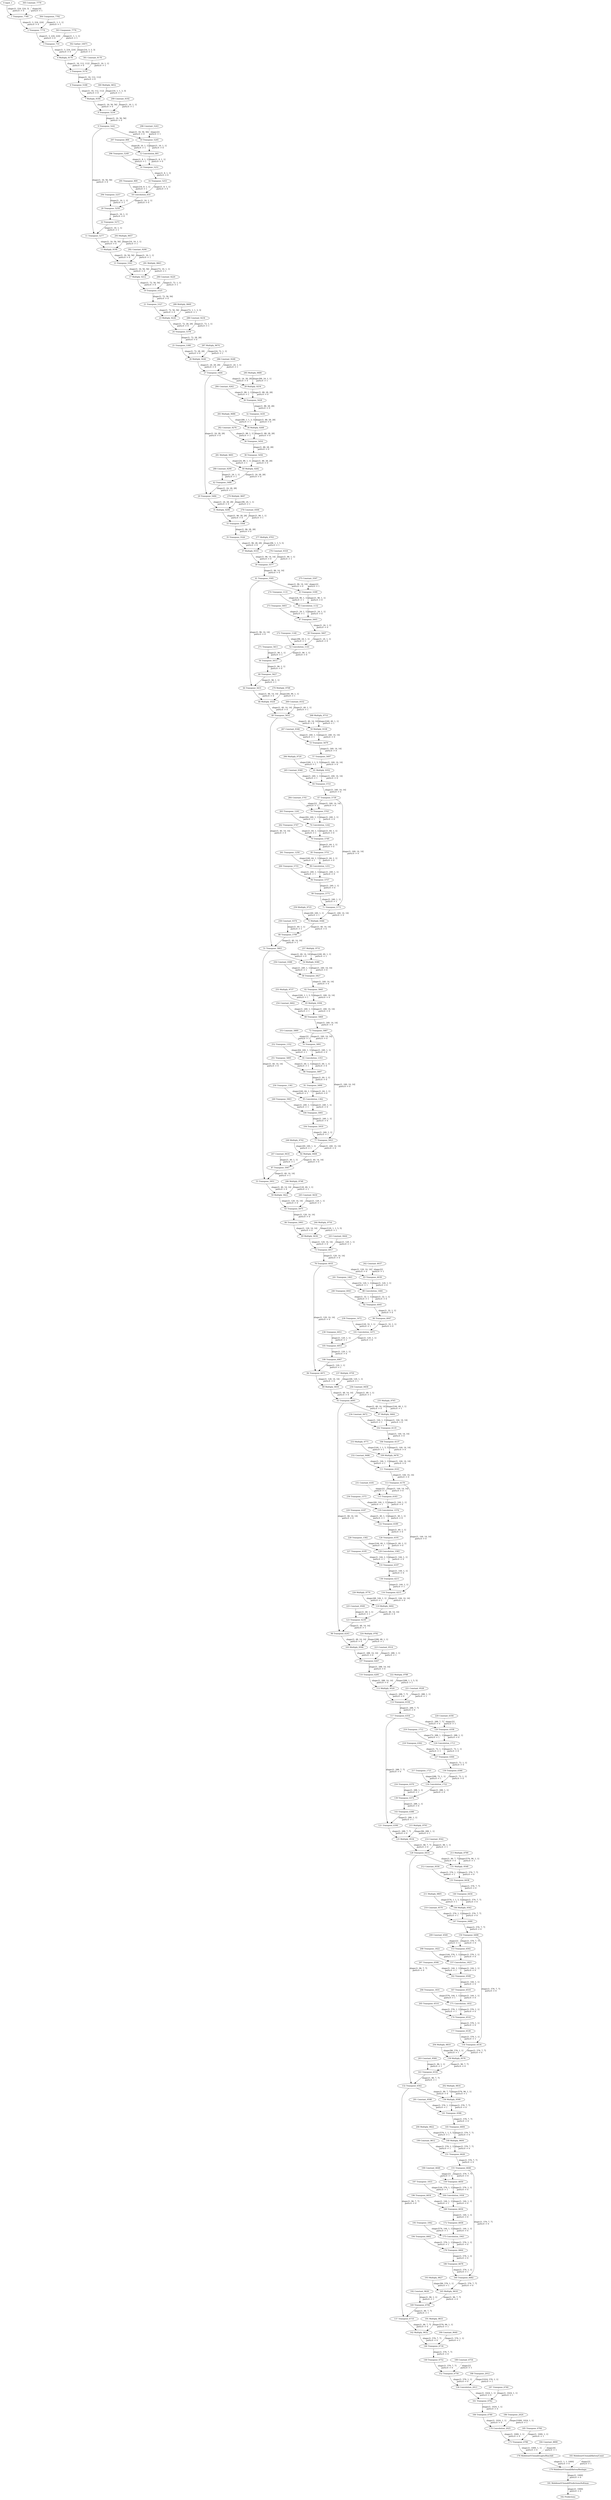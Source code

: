 strict digraph  {
"0 input_1" [id=0, type=Parameter];
"1 Transpose_7780" [id=1, type=Transpose];
"2 Transpose_7774" [id=2, type=Multiply];
"3 Transpose_710" [id=3, type=Add];
"4 Multiply_9170" [id=4, type=Convolution];
"5 Transpose_5170" [id=5, type=Add];
"6 Transpose_5188" [id=6, type=HSwish];
"7 Multiply_9184" [id=7, type=GroupConvolution];
"8 Transpose_5239" [id=8, type=Add];
"9 Transpose_5241" [id=9, type=Relu];
"10 Transpose_5245" [id=10, type=ReduceMean];
"11 Transpose_5277" [id=11, type=Multiply];
"12 Convolution_801" [id=12, type=Convolution];
"13 Multiply_9198" [id=13, type=Convolution];
"14 Transpose_5251" [id=14, type=Add];
"15 Transpose_5301" [id=15, type=Add];
"16 Transpose_5253" [id=16, type=Relu];
"17 Multiply_9212" [id=17, type=Convolution];
"18 Convolution_810" [id=18, type=Convolution];
"19 Transpose_5325" [id=19, type=Add];
"20 Transpose_5259" [id=20, type=Add];
"21 Transpose_5327" [id=21, type=Relu];
"22 Transpose_5273" [id=22, type=HSigmoid];
"23 Multiply_9226" [id=23, type=GroupConvolution];
"24 Transpose_5378" [id=24, type=Add];
"25 Transpose_5380" [id=25, type=Relu];
"26 Multiply_9240" [id=26, type=Convolution];
"27 Transpose_5404" [id=27, type=Add];
"28 Multiply_9254" [id=28, type=Convolution];
"29 Transpose_5484" [id=29, type=Add];
"30 Transpose_5428" [id=30, type=Add];
"31 Multiply_9296" [id=31, type=Convolution];
"32 Transpose_5430" [id=32, type=Relu];
"33 Transpose_5508" [id=33, type=Add];
"34 Multiply_9268" [id=34, type=GroupConvolution];
"35 Transpose_5526" [id=35, type=HSwish];
"36 Transpose_5454" [id=36, type=Add];
"37 Multiply_9310" [id=37, type=GroupConvolution];
"38 Transpose_5456" [id=38, type=Relu];
"39 Transpose_5577" [id=39, type=Add];
"40 Multiply_9282" [id=40, type=Convolution];
"41 Transpose_5595" [id=41, type=HSwish];
"42 Transpose_5480" [id=42, type=Add];
"43 Transpose_5599" [id=43, type=ReduceMean];
"44 Transpose_5631" [id=44, type=Multiply];
"45 Convolution_1132" [id=45, type=Convolution];
"46 Multiply_9324" [id=46, type=Convolution];
"47 Transpose_5605" [id=47, type=Add];
"48 Transpose_5655" [id=48, type=Add];
"49 Transpose_5607" [id=49, type=Relu];
"50 Multiply_9338" [id=50, type=Convolution];
"51 Transpose_5803" [id=51, type=Add];
"52 Convolution_1141" [id=52, type=Convolution];
"53 Transpose_5679" [id=53, type=Add];
"54 Multiply_9380" [id=54, type=Convolution];
"55 Transpose_5951" [id=55, type=Add];
"56 Transpose_5613" [id=56, type=Add];
"57 Transpose_5697" [id=57, type=HSwish];
"58 Transpose_5827" [id=58, type=Add];
"59 Multiply_9422" [id=59, type=Convolution];
"60 Transpose_5627" [id=60, type=HSigmoid];
"61 Multiply_9352" [id=61, type=GroupConvolution];
"62 Transpose_5845" [id=62, type=HSwish];
"63 Transpose_5975" [id=63, type=Add];
"64 Transpose_5721" [id=64, type=Add];
"65 Multiply_9394" [id=65, type=GroupConvolution];
"66 Transpose_5993" [id=66, type=HSwish];
"67 Transpose_5739" [id=67, type=HSwish];
"68 Transpose_5869" [id=68, type=Add];
"69 Multiply_9436" [id=69, type=GroupConvolution];
"70 Transpose_5743" [id=70, type=ReduceMean];
"71 Transpose_5775" [id=71, type=Multiply];
"72 Transpose_5887" [id=72, type=HSwish];
"73 Transpose_6017" [id=73, type=Add];
"74 Convolution_1242" [id=74, type=Convolution];
"75 Multiply_9366" [id=75, type=Convolution];
"76 Transpose_5891" [id=76, type=ReduceMean];
"77 Transpose_5923" [id=77, type=Multiply];
"78 Transpose_6035" [id=78, type=HSwish];
"79 Transpose_5749" [id=79, type=Add];
"80 Transpose_5799" [id=80, type=Add];
"81 Convolution_1353" [id=81, type=Convolution];
"82 Multiply_9408" [id=82, type=Convolution];
"83 Transpose_6039" [id=83, type=ReduceMean];
"84 Transpose_6071" [id=84, type=Multiply];
"85 Transpose_5751" [id=85, type=Relu];
"86 Transpose_5897" [id=86, type=Add];
"87 Transpose_5947" [id=87, type=Add];
"88 Convolution_1464" [id=88, type=Convolution];
"89 Multiply_9450" [id=89, type=Convolution];
"90 Convolution_1251" [id=90, type=Convolution];
"91 Transpose_5899" [id=91, type=Relu];
"92 Transpose_6045" [id=92, type=Add];
"93 Transpose_6095" [id=93, type=Add];
"94 Transpose_5757" [id=94, type=Add];
"95 Convolution_1362" [id=95, type=Convolution];
"96 Transpose_6047" [id=96, type=Relu];
"97 Multiply_9464" [id=97, type=Convolution];
"98 Transpose_6243" [id=98, type=Add];
"99 Transpose_5771" [id=99, type=HSigmoid];
"100 Transpose_5905" [id=100, type=Add];
"101 Convolution_1473" [id=101, type=Convolution];
"102 Transpose_6119" [id=102, type=Add];
"103 Multiply_9506" [id=103, type=Convolution];
"104 Transpose_5919" [id=104, type=HSigmoid];
"105 Transpose_6053" [id=105, type=Add];
"106 Transpose_6137" [id=106, type=HSwish];
"107 Transpose_6267" [id=107, type=Add];
"108 Transpose_6067" [id=108, type=HSigmoid];
"109 Multiply_9478" [id=109, type=GroupConvolution];
"110 Transpose_6285" [id=110, type=HSwish];
"111 Transpose_6161" [id=111, type=Add];
"112 Multiply_9520" [id=112, type=GroupConvolution];
"113 Transpose_6179" [id=113, type=HSwish];
"114 Transpose_6336" [id=114, type=Add];
"115 Transpose_6183" [id=115, type=ReduceMean];
"116 Transpose_6215" [id=116, type=Multiply];
"117 Transpose_6354" [id=117, type=HSwish];
"118 Convolution_1574" [id=118, type=Convolution];
"119 Multiply_9492" [id=119, type=Convolution];
"120 Transpose_6358" [id=120, type=ReduceMean];
"121 Transpose_6390" [id=121, type=Multiply];
"122 Transpose_6189" [id=122, type=Add];
"123 Transpose_6239" [id=123, type=Add];
"124 Convolution_1713" [id=124, type=Convolution];
"125 Multiply_9534" [id=125, type=Convolution];
"126 Transpose_6191" [id=126, type=Relu];
"127 Transpose_6364" [id=127, type=Add];
"128 Transpose_6414" [id=128, type=Add];
"129 Convolution_1583" [id=129, type=Convolution];
"130 Transpose_6366" [id=130, type=Relu];
"131 Multiply_9548" [id=131, type=Convolution];
"132 Transpose_6562" [id=132, type=Add];
"133 Transpose_6197" [id=133, type=Add];
"134 Convolution_1722" [id=134, type=Convolution];
"135 Transpose_6438" [id=135, type=Add];
"136 Multiply_9590" [id=136, type=Convolution];
"137 Transpose_6710" [id=137, type=Add];
"138 Transpose_6211" [id=138, type=HSigmoid];
"139 Transpose_6372" [id=139, type=Add];
"140 Transpose_6456" [id=140, type=HSwish];
"141 Transpose_6586" [id=141, type=Add];
"142 Multiply_9632" [id=142, type=Convolution];
"143 Transpose_6386" [id=143, type=HSigmoid];
"144 Multiply_9562" [id=144, type=GroupConvolution];
"145 Transpose_6604" [id=145, type=HSwish];
"146 Transpose_6734" [id=146, type=Add];
"147 Transpose_6480" [id=147, type=Add];
"148 Multiply_9604" [id=148, type=GroupConvolution];
"149 Transpose_6752" [id=149, type=HSwish];
"150 Transpose_6498" [id=150, type=HSwish];
"151 Transpose_6628" [id=151, type=Add];
"152 Transpose_6756" [id=152, type=ReduceMean];
"153 Transpose_6502" [id=153, type=ReduceMean];
"154 Transpose_6534" [id=154, type=Multiply];
"155 Transpose_6646" [id=155, type=HSwish];
"156 Convolution_2013" [id=156, type=Convolution];
"157 Convolution_1823" [id=157, type=Convolution];
"158 Multiply_9576" [id=158, type=Convolution];
"159 Transpose_6650" [id=159, type=ReduceMean];
"160 Transpose_6682" [id=160, type=Multiply];
"161 Transpose_6762" [id=161, type=Add];
"162 Transpose_6508" [id=162, type=Add];
"163 Transpose_6558" [id=163, type=Add];
"164 Convolution_1934" [id=164, type=Convolution];
"165 Multiply_9618" [id=165, type=Convolution];
"166 Transpose_6780" [id=166, type=HSwish];
"167 Transpose_6510" [id=167, type=Relu];
"168 Transpose_6656" [id=168, type=Add];
"169 Transpose_6706" [id=169, type=Add];
"170 Convolution_2025" [id=170, type=Convolution];
"171 Convolution_1832" [id=171, type=Convolution];
"172 Transpose_6658" [id=172, type=Relu];
"173 Transpose_6786" [id=173, type=Add];
"174 Transpose_6516" [id=174, type=Add];
"175 Convolution_1943" [id=175, type=Convolution];
"176 MobilenetV3small/Logits/BiasAdd" [id=176, type=Reshape];
"177 Transpose_6530" [id=177, type=HSigmoid];
"178 Transpose_6664" [id=178, type=Add];
"179 MobilenetV3small/flatten/Reshape" [id=179, type=Reshape];
"180 Transpose_6678" [id=180, type=HSigmoid];
"181 MobilenetV3small/Predictions/Softmax" [id=181, type=Softmax];
"182 Predictions" [id=182, type=Result];
"183 MobilenetV3small/flatten/Const" [id=183, type=Constant];
"184 Constant_8890" [id=184, type=Constant];
"185 Transpose_6784" [id=185, type=Constant];
"186 Transpose_2024" [id=186, type=Constant];
"187 Transpose_6760" [id=187, type=Constant];
"188 Transpose_2012" [id=188, type=Constant];
"189 Constant_6754" [id=189, type=Constant];
"190 Constant_9640" [id=190, type=Constant];
"191 Multiply_9833" [id=191, type=Constant];
"192 Constant_9626" [id=192, type=Constant];
"193 Multiply_9827" [id=193, type=Constant];
"194 Transpose_6662" [id=194, type=Constant];
"195 Transpose_1942" [id=195, type=Constant];
"196 Transpose_6654" [id=196, type=Constant];
"197 Transpose_1933" [id=197, type=Constant];
"198 Constant_6648" [id=198, type=Constant];
"199 Constant_9612" [id=199, type=Constant];
"200 Multiply_9822" [id=200, type=Constant];
"201 Constant_9598" [id=201, type=Constant];
"202 Multiply_9816" [id=202, type=Constant];
"203 Constant_9584" [id=203, type=Constant];
"204 Multiply_9810" [id=204, type=Constant];
"205 Transpose_6514" [id=205, type=Constant];
"206 Transpose_1831" [id=206, type=Constant];
"207 Transpose_6506" [id=207, type=Constant];
"208 Transpose_1822" [id=208, type=Constant];
"209 Constant_6500" [id=209, type=Constant];
"210 Constant_9570" [id=210, type=Constant];
"211 Multiply_9805" [id=211, type=Constant];
"212 Constant_9556" [id=212, type=Constant];
"213 Multiply_9799" [id=213, type=Constant];
"214 Constant_9542" [id=214, type=Constant];
"215 Multiply_9793" [id=215, type=Constant];
"216 Transpose_6370" [id=216, type=Constant];
"217 Transpose_1721" [id=217, type=Constant];
"218 Transpose_6362" [id=218, type=Constant];
"219 Transpose_1712" [id=219, type=Constant];
"220 Constant_6356" [id=220, type=Constant];
"221 Constant_9528" [id=221, type=Constant];
"222 Multiply_9788" [id=222, type=Constant];
"223 Constant_9514" [id=223, type=Constant];
"224 Multiply_9782" [id=224, type=Constant];
"225 Constant_9500" [id=225, type=Constant];
"226 Multiply_9776" [id=226, type=Constant];
"227 Transpose_6195" [id=227, type=Constant];
"228 Transpose_1582" [id=228, type=Constant];
"229 Transpose_6187" [id=229, type=Constant];
"230 Transpose_1573" [id=230, type=Constant];
"231 Constant_6181" [id=231, type=Constant];
"232 Constant_9486" [id=232, type=Constant];
"233 Multiply_9771" [id=233, type=Constant];
"234 Constant_9472" [id=234, type=Constant];
"235 Multiply_9765" [id=235, type=Constant];
"236 Constant_9458" [id=236, type=Constant];
"237 Multiply_9759" [id=237, type=Constant];
"238 Transpose_6051" [id=238, type=Constant];
"239 Transpose_1472" [id=239, type=Constant];
"240 Transpose_6043" [id=240, type=Constant];
"241 Transpose_1463" [id=241, type=Constant];
"242 Constant_6037" [id=242, type=Constant];
"243 Constant_9444" [id=243, type=Constant];
"244 Multiply_9754" [id=244, type=Constant];
"245 Constant_9430" [id=245, type=Constant];
"246 Multiply_9748" [id=246, type=Constant];
"247 Constant_9416" [id=247, type=Constant];
"248 Multiply_9742" [id=248, type=Constant];
"249 Transpose_5903" [id=249, type=Constant];
"250 Transpose_1361" [id=250, type=Constant];
"251 Transpose_5895" [id=251, type=Constant];
"252 Transpose_1352" [id=252, type=Constant];
"253 Constant_5889" [id=253, type=Constant];
"254 Constant_9402" [id=254, type=Constant];
"255 Multiply_9737" [id=255, type=Constant];
"256 Constant_9388" [id=256, type=Constant];
"257 Multiply_9731" [id=257, type=Constant];
"258 Constant_9374" [id=258, type=Constant];
"259 Multiply_9725" [id=259, type=Constant];
"260 Transpose_5755" [id=260, type=Constant];
"261 Transpose_1250" [id=261, type=Constant];
"262 Transpose_5747" [id=262, type=Constant];
"263 Transpose_1241" [id=263, type=Constant];
"264 Constant_5741" [id=264, type=Constant];
"265 Constant_9360" [id=265, type=Constant];
"266 Multiply_9720" [id=266, type=Constant];
"267 Constant_9346" [id=267, type=Constant];
"268 Multiply_9714" [id=268, type=Constant];
"269 Constant_9332" [id=269, type=Constant];
"270 Multiply_9708" [id=270, type=Constant];
"271 Transpose_5611" [id=271, type=Constant];
"272 Transpose_1140" [id=272, type=Constant];
"273 Transpose_5603" [id=273, type=Constant];
"274 Transpose_1131" [id=274, type=Constant];
"275 Constant_5597" [id=275, type=Constant];
"276 Constant_9318" [id=276, type=Constant];
"277 Multiply_9703" [id=277, type=Constant];
"278 Constant_9304" [id=278, type=Constant];
"279 Multiply_9697" [id=279, type=Constant];
"280 Constant_9290" [id=280, type=Constant];
"281 Multiply_9691" [id=281, type=Constant];
"282 Constant_9276" [id=282, type=Constant];
"283 Multiply_9686" [id=283, type=Constant];
"284 Constant_9262" [id=284, type=Constant];
"285 Multiply_9680" [id=285, type=Constant];
"286 Constant_9248" [id=286, type=Constant];
"287 Multiply_9674" [id=287, type=Constant];
"288 Constant_9234" [id=288, type=Constant];
"289 Multiply_9669" [id=289, type=Constant];
"290 Constant_9220" [id=290, type=Constant];
"291 Multiply_9663" [id=291, type=Constant];
"292 Constant_9206" [id=292, type=Constant];
"293 Multiply_9657" [id=293, type=Constant];
"294 Transpose_5257" [id=294, type=Constant];
"295 Transpose_809" [id=295, type=Constant];
"296 Transpose_5249" [id=296, type=Constant];
"297 Transpose_800" [id=297, type=Constant];
"298 Constant_5243" [id=298, type=Constant];
"299 Constant_9192" [id=299, type=Constant];
"300 Multiply_9652" [id=300, type=Constant];
"301 Constant_9178" [id=301, type=Constant];
"302 Gather_10071" [id=302, type=Constant];
"303 Unsqueeze_7776" [id=303, type=Constant];
"304 Unsqueeze_7782" [id=304, type=Constant];
"305 Constant_7779" [id=305, type=Constant];
"0 input_1" -> "1 Transpose_7780"  [label="shape:[1, 224, 224, 3]\nports:0 -> 0", style=solid];
"1 Transpose_7780" -> "2 Transpose_7774"  [label="shape:[1, 3, 224, 224]\nports:0 -> 0", style=solid];
"2 Transpose_7774" -> "3 Transpose_710"  [label="shape:[1, 3, 224, 224]\nports:0 -> 0", style=solid];
"3 Transpose_710" -> "4 Multiply_9170"  [label="shape:[1, 3, 224, 224]\nports:0 -> 0", style=solid];
"4 Multiply_9170" -> "5 Transpose_5170"  [label="shape:[1, 16, 112, 112]\nports:0 -> 0", style=solid];
"5 Transpose_5170" -> "6 Transpose_5188"  [label="shape:[1, 16, 112, 112]\nports:0 -> 0", style=solid];
"6 Transpose_5188" -> "7 Multiply_9184"  [label="shape:[1, 16, 112, 112]\nports:0 -> 0", style=solid];
"7 Multiply_9184" -> "8 Transpose_5239"  [label="shape:[1, 16, 56, 56]\nports:0 -> 0", style=solid];
"8 Transpose_5239" -> "9 Transpose_5241"  [label="shape:[1, 16, 56, 56]\nports:0 -> 0", style=solid];
"9 Transpose_5241" -> "10 Transpose_5245"  [label="shape:[1, 16, 56, 56]\nports:0 -> 0", style=solid];
"9 Transpose_5241" -> "11 Transpose_5277"  [label="shape:[1, 16, 56, 56]\nports:0 -> 0", style=solid];
"10 Transpose_5245" -> "12 Convolution_801"  [label="shape:[1, 16, 1, 1]\nports:0 -> 0", style=solid];
"11 Transpose_5277" -> "13 Multiply_9198"  [label="shape:[1, 16, 56, 56]\nports:0 -> 0", style=solid];
"12 Convolution_801" -> "14 Transpose_5251"  [label="shape:[1, 8, 1, 1]\nports:0 -> 0", style=solid];
"13 Multiply_9198" -> "15 Transpose_5301"  [label="shape:[1, 16, 56, 56]\nports:0 -> 0", style=solid];
"14 Transpose_5251" -> "16 Transpose_5253"  [label="shape:[1, 8, 1, 1]\nports:0 -> 0", style=solid];
"15 Transpose_5301" -> "17 Multiply_9212"  [label="shape:[1, 16, 56, 56]\nports:0 -> 0", style=solid];
"16 Transpose_5253" -> "18 Convolution_810"  [label="shape:[1, 8, 1, 1]\nports:0 -> 0", style=solid];
"17 Multiply_9212" -> "19 Transpose_5325"  [label="shape:[1, 72, 56, 56]\nports:0 -> 0", style=solid];
"18 Convolution_810" -> "20 Transpose_5259"  [label="shape:[1, 16, 1, 1]\nports:0 -> 0", style=solid];
"19 Transpose_5325" -> "21 Transpose_5327"  [label="shape:[1, 72, 56, 56]\nports:0 -> 0", style=solid];
"20 Transpose_5259" -> "22 Transpose_5273"  [label="shape:[1, 16, 1, 1]\nports:0 -> 0", style=solid];
"21 Transpose_5327" -> "23 Multiply_9226"  [label="shape:[1, 72, 56, 56]\nports:0 -> 0", style=solid];
"22 Transpose_5273" -> "11 Transpose_5277"  [label="shape:[1, 16, 1, 1]\nports:0 -> 1", style=solid];
"23 Multiply_9226" -> "24 Transpose_5378"  [label="shape:[1, 72, 28, 28]\nports:0 -> 0", style=solid];
"24 Transpose_5378" -> "25 Transpose_5380"  [label="shape:[1, 72, 28, 28]\nports:0 -> 0", style=solid];
"25 Transpose_5380" -> "26 Multiply_9240"  [label="shape:[1, 72, 28, 28]\nports:0 -> 0", style=solid];
"26 Multiply_9240" -> "27 Transpose_5404"  [label="shape:[1, 24, 28, 28]\nports:0 -> 0", style=solid];
"27 Transpose_5404" -> "28 Multiply_9254"  [label="shape:[1, 24, 28, 28]\nports:0 -> 0", style=solid];
"27 Transpose_5404" -> "29 Transpose_5484"  [label="shape:[1, 24, 28, 28]\nports:0 -> 0", style=solid];
"28 Multiply_9254" -> "30 Transpose_5428"  [label="shape:[1, 88, 28, 28]\nports:0 -> 0", style=solid];
"29 Transpose_5484" -> "31 Multiply_9296"  [label="shape:[1, 24, 28, 28]\nports:0 -> 0", style=solid];
"30 Transpose_5428" -> "32 Transpose_5430"  [label="shape:[1, 88, 28, 28]\nports:0 -> 0", style=solid];
"31 Multiply_9296" -> "33 Transpose_5508"  [label="shape:[1, 96, 28, 28]\nports:0 -> 0", style=solid];
"32 Transpose_5430" -> "34 Multiply_9268"  [label="shape:[1, 88, 28, 28]\nports:0 -> 0", style=solid];
"33 Transpose_5508" -> "35 Transpose_5526"  [label="shape:[1, 96, 28, 28]\nports:0 -> 0", style=solid];
"34 Multiply_9268" -> "36 Transpose_5454"  [label="shape:[1, 88, 28, 28]\nports:0 -> 0", style=solid];
"35 Transpose_5526" -> "37 Multiply_9310"  [label="shape:[1, 96, 28, 28]\nports:0 -> 0", style=solid];
"36 Transpose_5454" -> "38 Transpose_5456"  [label="shape:[1, 88, 28, 28]\nports:0 -> 0", style=solid];
"37 Multiply_9310" -> "39 Transpose_5577"  [label="shape:[1, 96, 14, 14]\nports:0 -> 0", style=solid];
"38 Transpose_5456" -> "40 Multiply_9282"  [label="shape:[1, 88, 28, 28]\nports:0 -> 0", style=solid];
"39 Transpose_5577" -> "41 Transpose_5595"  [label="shape:[1, 96, 14, 14]\nports:0 -> 0", style=solid];
"40 Multiply_9282" -> "42 Transpose_5480"  [label="shape:[1, 24, 28, 28]\nports:0 -> 0", style=solid];
"41 Transpose_5595" -> "43 Transpose_5599"  [label="shape:[1, 96, 14, 14]\nports:0 -> 0", style=solid];
"41 Transpose_5595" -> "44 Transpose_5631"  [label="shape:[1, 96, 14, 14]\nports:0 -> 0", style=solid];
"42 Transpose_5480" -> "29 Transpose_5484"  [label="shape:[1, 24, 28, 28]\nports:0 -> 1", style=solid];
"43 Transpose_5599" -> "45 Convolution_1132"  [label="shape:[1, 96, 1, 1]\nports:0 -> 0", style=solid];
"44 Transpose_5631" -> "46 Multiply_9324"  [label="shape:[1, 96, 14, 14]\nports:0 -> 0", style=solid];
"45 Convolution_1132" -> "47 Transpose_5605"  [label="shape:[1, 24, 1, 1]\nports:0 -> 0", style=solid];
"46 Multiply_9324" -> "48 Transpose_5655"  [label="shape:[1, 40, 14, 14]\nports:0 -> 0", style=solid];
"47 Transpose_5605" -> "49 Transpose_5607"  [label="shape:[1, 24, 1, 1]\nports:0 -> 0", style=solid];
"48 Transpose_5655" -> "50 Multiply_9338"  [label="shape:[1, 40, 14, 14]\nports:0 -> 0", style=solid];
"48 Transpose_5655" -> "51 Transpose_5803"  [label="shape:[1, 40, 14, 14]\nports:0 -> 0", style=solid];
"49 Transpose_5607" -> "52 Convolution_1141"  [label="shape:[1, 24, 1, 1]\nports:0 -> 0", style=solid];
"50 Multiply_9338" -> "53 Transpose_5679"  [label="shape:[1, 240, 14, 14]\nports:0 -> 0", style=solid];
"51 Transpose_5803" -> "54 Multiply_9380"  [label="shape:[1, 40, 14, 14]\nports:0 -> 0", style=solid];
"51 Transpose_5803" -> "55 Transpose_5951"  [label="shape:[1, 40, 14, 14]\nports:0 -> 0", style=solid];
"52 Convolution_1141" -> "56 Transpose_5613"  [label="shape:[1, 96, 1, 1]\nports:0 -> 0", style=solid];
"53 Transpose_5679" -> "57 Transpose_5697"  [label="shape:[1, 240, 14, 14]\nports:0 -> 0", style=solid];
"54 Multiply_9380" -> "58 Transpose_5827"  [label="shape:[1, 240, 14, 14]\nports:0 -> 0", style=solid];
"55 Transpose_5951" -> "59 Multiply_9422"  [label="shape:[1, 40, 14, 14]\nports:0 -> 0", style=solid];
"56 Transpose_5613" -> "60 Transpose_5627"  [label="shape:[1, 96, 1, 1]\nports:0 -> 0", style=solid];
"57 Transpose_5697" -> "61 Multiply_9352"  [label="shape:[1, 240, 14, 14]\nports:0 -> 0", style=solid];
"58 Transpose_5827" -> "62 Transpose_5845"  [label="shape:[1, 240, 14, 14]\nports:0 -> 0", style=solid];
"59 Multiply_9422" -> "63 Transpose_5975"  [label="shape:[1, 120, 14, 14]\nports:0 -> 0", style=solid];
"60 Transpose_5627" -> "44 Transpose_5631"  [label="shape:[1, 96, 1, 1]\nports:0 -> 1", style=solid];
"61 Multiply_9352" -> "64 Transpose_5721"  [label="shape:[1, 240, 14, 14]\nports:0 -> 0", style=solid];
"62 Transpose_5845" -> "65 Multiply_9394"  [label="shape:[1, 240, 14, 14]\nports:0 -> 0", style=solid];
"63 Transpose_5975" -> "66 Transpose_5993"  [label="shape:[1, 120, 14, 14]\nports:0 -> 0", style=solid];
"64 Transpose_5721" -> "67 Transpose_5739"  [label="shape:[1, 240, 14, 14]\nports:0 -> 0", style=solid];
"65 Multiply_9394" -> "68 Transpose_5869"  [label="shape:[1, 240, 14, 14]\nports:0 -> 0", style=solid];
"66 Transpose_5993" -> "69 Multiply_9436"  [label="shape:[1, 120, 14, 14]\nports:0 -> 0", style=solid];
"67 Transpose_5739" -> "70 Transpose_5743"  [label="shape:[1, 240, 14, 14]\nports:0 -> 0", style=solid];
"67 Transpose_5739" -> "71 Transpose_5775"  [label="shape:[1, 240, 14, 14]\nports:0 -> 0", style=solid];
"68 Transpose_5869" -> "72 Transpose_5887"  [label="shape:[1, 240, 14, 14]\nports:0 -> 0", style=solid];
"69 Multiply_9436" -> "73 Transpose_6017"  [label="shape:[1, 120, 14, 14]\nports:0 -> 0", style=solid];
"70 Transpose_5743" -> "74 Convolution_1242"  [label="shape:[1, 240, 1, 1]\nports:0 -> 0", style=solid];
"71 Transpose_5775" -> "75 Multiply_9366"  [label="shape:[1, 240, 14, 14]\nports:0 -> 0", style=solid];
"72 Transpose_5887" -> "76 Transpose_5891"  [label="shape:[1, 240, 14, 14]\nports:0 -> 0", style=solid];
"72 Transpose_5887" -> "77 Transpose_5923"  [label="shape:[1, 240, 14, 14]\nports:0 -> 0", style=solid];
"73 Transpose_6017" -> "78 Transpose_6035"  [label="shape:[1, 120, 14, 14]\nports:0 -> 0", style=solid];
"74 Convolution_1242" -> "79 Transpose_5749"  [label="shape:[1, 64, 1, 1]\nports:0 -> 0", style=solid];
"75 Multiply_9366" -> "80 Transpose_5799"  [label="shape:[1, 40, 14, 14]\nports:0 -> 0", style=solid];
"76 Transpose_5891" -> "81 Convolution_1353"  [label="shape:[1, 240, 1, 1]\nports:0 -> 0", style=solid];
"77 Transpose_5923" -> "82 Multiply_9408"  [label="shape:[1, 240, 14, 14]\nports:0 -> 0", style=solid];
"78 Transpose_6035" -> "83 Transpose_6039"  [label="shape:[1, 120, 14, 14]\nports:0 -> 0", style=solid];
"78 Transpose_6035" -> "84 Transpose_6071"  [label="shape:[1, 120, 14, 14]\nports:0 -> 0", style=solid];
"79 Transpose_5749" -> "85 Transpose_5751"  [label="shape:[1, 64, 1, 1]\nports:0 -> 0", style=solid];
"80 Transpose_5799" -> "51 Transpose_5803"  [label="shape:[1, 40, 14, 14]\nports:0 -> 1", style=solid];
"81 Convolution_1353" -> "86 Transpose_5897"  [label="shape:[1, 64, 1, 1]\nports:0 -> 0", style=solid];
"82 Multiply_9408" -> "87 Transpose_5947"  [label="shape:[1, 40, 14, 14]\nports:0 -> 0", style=solid];
"83 Transpose_6039" -> "88 Convolution_1464"  [label="shape:[1, 120, 1, 1]\nports:0 -> 0", style=solid];
"84 Transpose_6071" -> "89 Multiply_9450"  [label="shape:[1, 120, 14, 14]\nports:0 -> 0", style=solid];
"85 Transpose_5751" -> "90 Convolution_1251"  [label="shape:[1, 64, 1, 1]\nports:0 -> 0", style=solid];
"86 Transpose_5897" -> "91 Transpose_5899"  [label="shape:[1, 64, 1, 1]\nports:0 -> 0", style=solid];
"87 Transpose_5947" -> "55 Transpose_5951"  [label="shape:[1, 40, 14, 14]\nports:0 -> 1", style=solid];
"88 Convolution_1464" -> "92 Transpose_6045"  [label="shape:[1, 32, 1, 1]\nports:0 -> 0", style=solid];
"89 Multiply_9450" -> "93 Transpose_6095"  [label="shape:[1, 48, 14, 14]\nports:0 -> 0", style=solid];
"90 Convolution_1251" -> "94 Transpose_5757"  [label="shape:[1, 240, 1, 1]\nports:0 -> 0", style=solid];
"91 Transpose_5899" -> "95 Convolution_1362"  [label="shape:[1, 64, 1, 1]\nports:0 -> 0", style=solid];
"92 Transpose_6045" -> "96 Transpose_6047"  [label="shape:[1, 32, 1, 1]\nports:0 -> 0", style=solid];
"93 Transpose_6095" -> "97 Multiply_9464"  [label="shape:[1, 48, 14, 14]\nports:0 -> 0", style=solid];
"93 Transpose_6095" -> "98 Transpose_6243"  [label="shape:[1, 48, 14, 14]\nports:0 -> 0", style=solid];
"94 Transpose_5757" -> "99 Transpose_5771"  [label="shape:[1, 240, 1, 1]\nports:0 -> 0", style=solid];
"95 Convolution_1362" -> "100 Transpose_5905"  [label="shape:[1, 240, 1, 1]\nports:0 -> 0", style=solid];
"96 Transpose_6047" -> "101 Convolution_1473"  [label="shape:[1, 32, 1, 1]\nports:0 -> 0", style=solid];
"97 Multiply_9464" -> "102 Transpose_6119"  [label="shape:[1, 144, 14, 14]\nports:0 -> 0", style=solid];
"98 Transpose_6243" -> "103 Multiply_9506"  [label="shape:[1, 48, 14, 14]\nports:0 -> 0", style=solid];
"99 Transpose_5771" -> "71 Transpose_5775"  [label="shape:[1, 240, 1, 1]\nports:0 -> 1", style=solid];
"100 Transpose_5905" -> "104 Transpose_5919"  [label="shape:[1, 240, 1, 1]\nports:0 -> 0", style=solid];
"101 Convolution_1473" -> "105 Transpose_6053"  [label="shape:[1, 120, 1, 1]\nports:0 -> 0", style=solid];
"102 Transpose_6119" -> "106 Transpose_6137"  [label="shape:[1, 144, 14, 14]\nports:0 -> 0", style=solid];
"103 Multiply_9506" -> "107 Transpose_6267"  [label="shape:[1, 288, 14, 14]\nports:0 -> 0", style=solid];
"104 Transpose_5919" -> "77 Transpose_5923"  [label="shape:[1, 240, 1, 1]\nports:0 -> 1", style=solid];
"105 Transpose_6053" -> "108 Transpose_6067"  [label="shape:[1, 120, 1, 1]\nports:0 -> 0", style=solid];
"106 Transpose_6137" -> "109 Multiply_9478"  [label="shape:[1, 144, 14, 14]\nports:0 -> 0", style=solid];
"107 Transpose_6267" -> "110 Transpose_6285"  [label="shape:[1, 288, 14, 14]\nports:0 -> 0", style=solid];
"108 Transpose_6067" -> "84 Transpose_6071"  [label="shape:[1, 120, 1, 1]\nports:0 -> 1", style=solid];
"109 Multiply_9478" -> "111 Transpose_6161"  [label="shape:[1, 144, 14, 14]\nports:0 -> 0", style=solid];
"110 Transpose_6285" -> "112 Multiply_9520"  [label="shape:[1, 288, 14, 14]\nports:0 -> 0", style=solid];
"111 Transpose_6161" -> "113 Transpose_6179"  [label="shape:[1, 144, 14, 14]\nports:0 -> 0", style=solid];
"112 Multiply_9520" -> "114 Transpose_6336"  [label="shape:[1, 288, 7, 7]\nports:0 -> 0", style=solid];
"113 Transpose_6179" -> "115 Transpose_6183"  [label="shape:[1, 144, 14, 14]\nports:0 -> 0", style=solid];
"113 Transpose_6179" -> "116 Transpose_6215"  [label="shape:[1, 144, 14, 14]\nports:0 -> 0", style=solid];
"114 Transpose_6336" -> "117 Transpose_6354"  [label="shape:[1, 288, 7, 7]\nports:0 -> 0", style=solid];
"115 Transpose_6183" -> "118 Convolution_1574"  [label="shape:[1, 144, 1, 1]\nports:0 -> 0", style=solid];
"116 Transpose_6215" -> "119 Multiply_9492"  [label="shape:[1, 144, 14, 14]\nports:0 -> 0", style=solid];
"117 Transpose_6354" -> "120 Transpose_6358"  [label="shape:[1, 288, 7, 7]\nports:0 -> 0", style=solid];
"117 Transpose_6354" -> "121 Transpose_6390"  [label="shape:[1, 288, 7, 7]\nports:0 -> 0", style=solid];
"118 Convolution_1574" -> "122 Transpose_6189"  [label="shape:[1, 40, 1, 1]\nports:0 -> 0", style=solid];
"119 Multiply_9492" -> "123 Transpose_6239"  [label="shape:[1, 48, 14, 14]\nports:0 -> 0", style=solid];
"120 Transpose_6358" -> "124 Convolution_1713"  [label="shape:[1, 288, 1, 1]\nports:0 -> 0", style=solid];
"121 Transpose_6390" -> "125 Multiply_9534"  [label="shape:[1, 288, 7, 7]\nports:0 -> 0", style=solid];
"122 Transpose_6189" -> "126 Transpose_6191"  [label="shape:[1, 40, 1, 1]\nports:0 -> 0", style=solid];
"123 Transpose_6239" -> "98 Transpose_6243"  [label="shape:[1, 48, 14, 14]\nports:0 -> 1", style=solid];
"124 Convolution_1713" -> "127 Transpose_6364"  [label="shape:[1, 72, 1, 1]\nports:0 -> 0", style=solid];
"125 Multiply_9534" -> "128 Transpose_6414"  [label="shape:[1, 96, 7, 7]\nports:0 -> 0", style=solid];
"126 Transpose_6191" -> "129 Convolution_1583"  [label="shape:[1, 40, 1, 1]\nports:0 -> 0", style=solid];
"127 Transpose_6364" -> "130 Transpose_6366"  [label="shape:[1, 72, 1, 1]\nports:0 -> 0", style=solid];
"128 Transpose_6414" -> "131 Multiply_9548"  [label="shape:[1, 96, 7, 7]\nports:0 -> 0", style=solid];
"128 Transpose_6414" -> "132 Transpose_6562"  [label="shape:[1, 96, 7, 7]\nports:0 -> 0", style=solid];
"129 Convolution_1583" -> "133 Transpose_6197"  [label="shape:[1, 144, 1, 1]\nports:0 -> 0", style=solid];
"130 Transpose_6366" -> "134 Convolution_1722"  [label="shape:[1, 72, 1, 1]\nports:0 -> 0", style=solid];
"131 Multiply_9548" -> "135 Transpose_6438"  [label="shape:[1, 576, 7, 7]\nports:0 -> 0", style=solid];
"132 Transpose_6562" -> "136 Multiply_9590"  [label="shape:[1, 96, 7, 7]\nports:0 -> 0", style=solid];
"132 Transpose_6562" -> "137 Transpose_6710"  [label="shape:[1, 96, 7, 7]\nports:0 -> 0", style=solid];
"133 Transpose_6197" -> "138 Transpose_6211"  [label="shape:[1, 144, 1, 1]\nports:0 -> 0", style=solid];
"134 Convolution_1722" -> "139 Transpose_6372"  [label="shape:[1, 288, 1, 1]\nports:0 -> 0", style=solid];
"135 Transpose_6438" -> "140 Transpose_6456"  [label="shape:[1, 576, 7, 7]\nports:0 -> 0", style=solid];
"136 Multiply_9590" -> "141 Transpose_6586"  [label="shape:[1, 576, 7, 7]\nports:0 -> 0", style=solid];
"137 Transpose_6710" -> "142 Multiply_9632"  [label="shape:[1, 96, 7, 7]\nports:0 -> 0", style=solid];
"138 Transpose_6211" -> "116 Transpose_6215"  [label="shape:[1, 144, 1, 1]\nports:0 -> 1", style=solid];
"139 Transpose_6372" -> "143 Transpose_6386"  [label="shape:[1, 288, 1, 1]\nports:0 -> 0", style=solid];
"140 Transpose_6456" -> "144 Multiply_9562"  [label="shape:[1, 576, 7, 7]\nports:0 -> 0", style=solid];
"141 Transpose_6586" -> "145 Transpose_6604"  [label="shape:[1, 576, 7, 7]\nports:0 -> 0", style=solid];
"142 Multiply_9632" -> "146 Transpose_6734"  [label="shape:[1, 576, 7, 7]\nports:0 -> 0", style=solid];
"143 Transpose_6386" -> "121 Transpose_6390"  [label="shape:[1, 288, 1, 1]\nports:0 -> 1", style=solid];
"144 Multiply_9562" -> "147 Transpose_6480"  [label="shape:[1, 576, 7, 7]\nports:0 -> 0", style=solid];
"145 Transpose_6604" -> "148 Multiply_9604"  [label="shape:[1, 576, 7, 7]\nports:0 -> 0", style=solid];
"146 Transpose_6734" -> "149 Transpose_6752"  [label="shape:[1, 576, 7, 7]\nports:0 -> 0", style=solid];
"147 Transpose_6480" -> "150 Transpose_6498"  [label="shape:[1, 576, 7, 7]\nports:0 -> 0", style=solid];
"148 Multiply_9604" -> "151 Transpose_6628"  [label="shape:[1, 576, 7, 7]\nports:0 -> 0", style=solid];
"149 Transpose_6752" -> "152 Transpose_6756"  [label="shape:[1, 576, 7, 7]\nports:0 -> 0", style=solid];
"150 Transpose_6498" -> "153 Transpose_6502"  [label="shape:[1, 576, 7, 7]\nports:0 -> 0", style=solid];
"150 Transpose_6498" -> "154 Transpose_6534"  [label="shape:[1, 576, 7, 7]\nports:0 -> 0", style=solid];
"151 Transpose_6628" -> "155 Transpose_6646"  [label="shape:[1, 576, 7, 7]\nports:0 -> 0", style=solid];
"152 Transpose_6756" -> "156 Convolution_2013"  [label="shape:[1, 576, 1, 1]\nports:0 -> 0", style=solid];
"153 Transpose_6502" -> "157 Convolution_1823"  [label="shape:[1, 576, 1, 1]\nports:0 -> 0", style=solid];
"154 Transpose_6534" -> "158 Multiply_9576"  [label="shape:[1, 576, 7, 7]\nports:0 -> 0", style=solid];
"155 Transpose_6646" -> "159 Transpose_6650"  [label="shape:[1, 576, 7, 7]\nports:0 -> 0", style=solid];
"155 Transpose_6646" -> "160 Transpose_6682"  [label="shape:[1, 576, 7, 7]\nports:0 -> 0", style=solid];
"156 Convolution_2013" -> "161 Transpose_6762"  [label="shape:[1, 1024, 1, 1]\nports:0 -> 0", style=solid];
"157 Convolution_1823" -> "162 Transpose_6508"  [label="shape:[1, 144, 1, 1]\nports:0 -> 0", style=solid];
"158 Multiply_9576" -> "163 Transpose_6558"  [label="shape:[1, 96, 7, 7]\nports:0 -> 0", style=solid];
"159 Transpose_6650" -> "164 Convolution_1934"  [label="shape:[1, 576, 1, 1]\nports:0 -> 0", style=solid];
"160 Transpose_6682" -> "165 Multiply_9618"  [label="shape:[1, 576, 7, 7]\nports:0 -> 0", style=solid];
"161 Transpose_6762" -> "166 Transpose_6780"  [label="shape:[1, 1024, 1, 1]\nports:0 -> 0", style=solid];
"162 Transpose_6508" -> "167 Transpose_6510"  [label="shape:[1, 144, 1, 1]\nports:0 -> 0", style=solid];
"163 Transpose_6558" -> "132 Transpose_6562"  [label="shape:[1, 96, 7, 7]\nports:0 -> 1", style=solid];
"164 Convolution_1934" -> "168 Transpose_6656"  [label="shape:[1, 144, 1, 1]\nports:0 -> 0", style=solid];
"165 Multiply_9618" -> "169 Transpose_6706"  [label="shape:[1, 96, 7, 7]\nports:0 -> 0", style=solid];
"166 Transpose_6780" -> "170 Convolution_2025"  [label="shape:[1, 1024, 1, 1]\nports:0 -> 0", style=solid];
"167 Transpose_6510" -> "171 Convolution_1832"  [label="shape:[1, 144, 1, 1]\nports:0 -> 0", style=solid];
"168 Transpose_6656" -> "172 Transpose_6658"  [label="shape:[1, 144, 1, 1]\nports:0 -> 0", style=solid];
"169 Transpose_6706" -> "137 Transpose_6710"  [label="shape:[1, 96, 7, 7]\nports:0 -> 1", style=solid];
"170 Convolution_2025" -> "173 Transpose_6786"  [label="shape:[1, 1000, 1, 1]\nports:0 -> 0", style=solid];
"171 Convolution_1832" -> "174 Transpose_6516"  [label="shape:[1, 576, 1, 1]\nports:0 -> 0", style=solid];
"172 Transpose_6658" -> "175 Convolution_1943"  [label="shape:[1, 144, 1, 1]\nports:0 -> 0", style=solid];
"173 Transpose_6786" -> "176 MobilenetV3small/Logits/BiasAdd"  [label="shape:[1, 1000, 1, 1]\nports:0 -> 0", style=solid];
"174 Transpose_6516" -> "177 Transpose_6530"  [label="shape:[1, 576, 1, 1]\nports:0 -> 0", style=solid];
"175 Convolution_1943" -> "178 Transpose_6664"  [label="shape:[1, 576, 1, 1]\nports:0 -> 0", style=solid];
"176 MobilenetV3small/Logits/BiasAdd" -> "179 MobilenetV3small/flatten/Reshape"  [label="shape:[1, 1, 1, 1000]\nports:0 -> 0", style=solid];
"177 Transpose_6530" -> "154 Transpose_6534"  [label="shape:[1, 576, 1, 1]\nports:0 -> 1", style=solid];
"178 Transpose_6664" -> "180 Transpose_6678"  [label="shape:[1, 576, 1, 1]\nports:0 -> 0", style=solid];
"179 MobilenetV3small/flatten/Reshape" -> "181 MobilenetV3small/Predictions/Softmax"  [label="shape:[1, 1000]\nports:0 -> 0", style=solid];
"180 Transpose_6678" -> "160 Transpose_6682"  [label="shape:[1, 576, 1, 1]\nports:0 -> 1", style=solid];
"181 MobilenetV3small/Predictions/Softmax" -> "182 Predictions"  [label="shape:[1, 1000]\nports:0 -> 0", style=solid];
"183 MobilenetV3small/flatten/Const" -> "179 MobilenetV3small/flatten/Reshape"  [label="shape:[2]\nports:0 -> 1", style=dashed];
"184 Constant_8890" -> "176 MobilenetV3small/Logits/BiasAdd"  [label="shape:[4]\nports:0 -> 1", style=dashed];
"185 Transpose_6784" -> "173 Transpose_6786"  [label="shape:[1, 1000, 1, 1]\nports:0 -> 1", style=solid];
"186 Transpose_2024" -> "170 Convolution_2025"  [label="shape:[1000, 1024, 1, 1]\nports:0 -> 1", style=solid];
"187 Transpose_6760" -> "161 Transpose_6762"  [label="shape:[1, 1024, 1, 1]\nports:0 -> 1", style=solid];
"188 Transpose_2012" -> "156 Convolution_2013"  [label="shape:[1024, 576, 1, 1]\nports:0 -> 1", style=solid];
"189 Constant_6754" -> "152 Transpose_6756"  [label="shape:[2]\nports:0 -> 1", style=dashed];
"190 Constant_9640" -> "146 Transpose_6734"  [label="shape:[1, 576, 1, 1]\nports:0 -> 1", style=solid];
"191 Multiply_9833" -> "142 Multiply_9632"  [label="shape:[576, 96, 1, 1]\nports:0 -> 1", style=solid];
"192 Constant_9626" -> "169 Transpose_6706"  [label="shape:[1, 96, 1, 1]\nports:0 -> 1", style=solid];
"193 Multiply_9827" -> "165 Multiply_9618"  [label="shape:[96, 576, 1, 1]\nports:0 -> 1", style=solid];
"194 Transpose_6662" -> "178 Transpose_6664"  [label="shape:[1, 576, 1, 1]\nports:0 -> 1", style=solid];
"195 Transpose_1942" -> "175 Convolution_1943"  [label="shape:[576, 144, 1, 1]\nports:0 -> 1", style=solid];
"196 Transpose_6654" -> "168 Transpose_6656"  [label="shape:[1, 144, 1, 1]\nports:0 -> 1", style=solid];
"197 Transpose_1933" -> "164 Convolution_1934"  [label="shape:[144, 576, 1, 1]\nports:0 -> 1", style=solid];
"198 Constant_6648" -> "159 Transpose_6650"  [label="shape:[2]\nports:0 -> 1", style=dashed];
"199 Constant_9612" -> "151 Transpose_6628"  [label="shape:[1, 576, 1, 1]\nports:0 -> 1", style=solid];
"200 Multiply_9822" -> "148 Multiply_9604"  [label="shape:[576, 1, 1, 5, 5]\nports:0 -> 1", style=solid];
"201 Constant_9598" -> "141 Transpose_6586"  [label="shape:[1, 576, 1, 1]\nports:0 -> 1", style=solid];
"202 Multiply_9816" -> "136 Multiply_9590"  [label="shape:[576, 96, 1, 1]\nports:0 -> 1", style=solid];
"203 Constant_9584" -> "163 Transpose_6558"  [label="shape:[1, 96, 1, 1]\nports:0 -> 1", style=solid];
"204 Multiply_9810" -> "158 Multiply_9576"  [label="shape:[96, 576, 1, 1]\nports:0 -> 1", style=solid];
"205 Transpose_6514" -> "174 Transpose_6516"  [label="shape:[1, 576, 1, 1]\nports:0 -> 1", style=solid];
"206 Transpose_1831" -> "171 Convolution_1832"  [label="shape:[576, 144, 1, 1]\nports:0 -> 1", style=solid];
"207 Transpose_6506" -> "162 Transpose_6508"  [label="shape:[1, 144, 1, 1]\nports:0 -> 1", style=solid];
"208 Transpose_1822" -> "157 Convolution_1823"  [label="shape:[144, 576, 1, 1]\nports:0 -> 1", style=solid];
"209 Constant_6500" -> "153 Transpose_6502"  [label="shape:[2]\nports:0 -> 1", style=dashed];
"210 Constant_9570" -> "147 Transpose_6480"  [label="shape:[1, 576, 1, 1]\nports:0 -> 1", style=solid];
"211 Multiply_9805" -> "144 Multiply_9562"  [label="shape:[576, 1, 1, 5, 5]\nports:0 -> 1", style=solid];
"212 Constant_9556" -> "135 Transpose_6438"  [label="shape:[1, 576, 1, 1]\nports:0 -> 1", style=solid];
"213 Multiply_9799" -> "131 Multiply_9548"  [label="shape:[576, 96, 1, 1]\nports:0 -> 1", style=solid];
"214 Constant_9542" -> "128 Transpose_6414"  [label="shape:[1, 96, 1, 1]\nports:0 -> 1", style=solid];
"215 Multiply_9793" -> "125 Multiply_9534"  [label="shape:[96, 288, 1, 1]\nports:0 -> 1", style=solid];
"216 Transpose_6370" -> "139 Transpose_6372"  [label="shape:[1, 288, 1, 1]\nports:0 -> 1", style=solid];
"217 Transpose_1721" -> "134 Convolution_1722"  [label="shape:[288, 72, 1, 1]\nports:0 -> 1", style=solid];
"218 Transpose_6362" -> "127 Transpose_6364"  [label="shape:[1, 72, 1, 1]\nports:0 -> 1", style=solid];
"219 Transpose_1712" -> "124 Convolution_1713"  [label="shape:[72, 288, 1, 1]\nports:0 -> 1", style=solid];
"220 Constant_6356" -> "120 Transpose_6358"  [label="shape:[2]\nports:0 -> 1", style=dashed];
"221 Constant_9528" -> "114 Transpose_6336"  [label="shape:[1, 288, 1, 1]\nports:0 -> 1", style=solid];
"222 Multiply_9788" -> "112 Multiply_9520"  [label="shape:[288, 1, 1, 5, 5]\nports:0 -> 1", style=solid];
"223 Constant_9514" -> "107 Transpose_6267"  [label="shape:[1, 288, 1, 1]\nports:0 -> 1", style=solid];
"224 Multiply_9782" -> "103 Multiply_9506"  [label="shape:[288, 48, 1, 1]\nports:0 -> 1", style=solid];
"225 Constant_9500" -> "123 Transpose_6239"  [label="shape:[1, 48, 1, 1]\nports:0 -> 1", style=solid];
"226 Multiply_9776" -> "119 Multiply_9492"  [label="shape:[48, 144, 1, 1]\nports:0 -> 1", style=solid];
"227 Transpose_6195" -> "133 Transpose_6197"  [label="shape:[1, 144, 1, 1]\nports:0 -> 1", style=solid];
"228 Transpose_1582" -> "129 Convolution_1583"  [label="shape:[144, 40, 1, 1]\nports:0 -> 1", style=solid];
"229 Transpose_6187" -> "122 Transpose_6189"  [label="shape:[1, 40, 1, 1]\nports:0 -> 1", style=solid];
"230 Transpose_1573" -> "118 Convolution_1574"  [label="shape:[40, 144, 1, 1]\nports:0 -> 1", style=solid];
"231 Constant_6181" -> "115 Transpose_6183"  [label="shape:[2]\nports:0 -> 1", style=dashed];
"232 Constant_9486" -> "111 Transpose_6161"  [label="shape:[1, 144, 1, 1]\nports:0 -> 1", style=solid];
"233 Multiply_9771" -> "109 Multiply_9478"  [label="shape:[144, 1, 1, 5, 5]\nports:0 -> 1", style=solid];
"234 Constant_9472" -> "102 Transpose_6119"  [label="shape:[1, 144, 1, 1]\nports:0 -> 1", style=solid];
"235 Multiply_9765" -> "97 Multiply_9464"  [label="shape:[144, 48, 1, 1]\nports:0 -> 1", style=solid];
"236 Constant_9458" -> "93 Transpose_6095"  [label="shape:[1, 48, 1, 1]\nports:0 -> 1", style=solid];
"237 Multiply_9759" -> "89 Multiply_9450"  [label="shape:[48, 120, 1, 1]\nports:0 -> 1", style=solid];
"238 Transpose_6051" -> "105 Transpose_6053"  [label="shape:[1, 120, 1, 1]\nports:0 -> 1", style=solid];
"239 Transpose_1472" -> "101 Convolution_1473"  [label="shape:[120, 32, 1, 1]\nports:0 -> 1", style=solid];
"240 Transpose_6043" -> "92 Transpose_6045"  [label="shape:[1, 32, 1, 1]\nports:0 -> 1", style=solid];
"241 Transpose_1463" -> "88 Convolution_1464"  [label="shape:[32, 120, 1, 1]\nports:0 -> 1", style=solid];
"242 Constant_6037" -> "83 Transpose_6039"  [label="shape:[2]\nports:0 -> 1", style=dashed];
"243 Constant_9444" -> "73 Transpose_6017"  [label="shape:[1, 120, 1, 1]\nports:0 -> 1", style=solid];
"244 Multiply_9754" -> "69 Multiply_9436"  [label="shape:[120, 1, 1, 5, 5]\nports:0 -> 1", style=solid];
"245 Constant_9430" -> "63 Transpose_5975"  [label="shape:[1, 120, 1, 1]\nports:0 -> 1", style=solid];
"246 Multiply_9748" -> "59 Multiply_9422"  [label="shape:[120, 40, 1, 1]\nports:0 -> 1", style=solid];
"247 Constant_9416" -> "87 Transpose_5947"  [label="shape:[1, 40, 1, 1]\nports:0 -> 1", style=solid];
"248 Multiply_9742" -> "82 Multiply_9408"  [label="shape:[40, 240, 1, 1]\nports:0 -> 1", style=solid];
"249 Transpose_5903" -> "100 Transpose_5905"  [label="shape:[1, 240, 1, 1]\nports:0 -> 1", style=solid];
"250 Transpose_1361" -> "95 Convolution_1362"  [label="shape:[240, 64, 1, 1]\nports:0 -> 1", style=solid];
"251 Transpose_5895" -> "86 Transpose_5897"  [label="shape:[1, 64, 1, 1]\nports:0 -> 1", style=solid];
"252 Transpose_1352" -> "81 Convolution_1353"  [label="shape:[64, 240, 1, 1]\nports:0 -> 1", style=solid];
"253 Constant_5889" -> "76 Transpose_5891"  [label="shape:[2]\nports:0 -> 1", style=dashed];
"254 Constant_9402" -> "68 Transpose_5869"  [label="shape:[1, 240, 1, 1]\nports:0 -> 1", style=solid];
"255 Multiply_9737" -> "65 Multiply_9394"  [label="shape:[240, 1, 1, 5, 5]\nports:0 -> 1", style=solid];
"256 Constant_9388" -> "58 Transpose_5827"  [label="shape:[1, 240, 1, 1]\nports:0 -> 1", style=solid];
"257 Multiply_9731" -> "54 Multiply_9380"  [label="shape:[240, 40, 1, 1]\nports:0 -> 1", style=solid];
"258 Constant_9374" -> "80 Transpose_5799"  [label="shape:[1, 40, 1, 1]\nports:0 -> 1", style=solid];
"259 Multiply_9725" -> "75 Multiply_9366"  [label="shape:[40, 240, 1, 1]\nports:0 -> 1", style=solid];
"260 Transpose_5755" -> "94 Transpose_5757"  [label="shape:[1, 240, 1, 1]\nports:0 -> 1", style=solid];
"261 Transpose_1250" -> "90 Convolution_1251"  [label="shape:[240, 64, 1, 1]\nports:0 -> 1", style=solid];
"262 Transpose_5747" -> "79 Transpose_5749"  [label="shape:[1, 64, 1, 1]\nports:0 -> 1", style=solid];
"263 Transpose_1241" -> "74 Convolution_1242"  [label="shape:[64, 240, 1, 1]\nports:0 -> 1", style=solid];
"264 Constant_5741" -> "70 Transpose_5743"  [label="shape:[2]\nports:0 -> 1", style=dashed];
"265 Constant_9360" -> "64 Transpose_5721"  [label="shape:[1, 240, 1, 1]\nports:0 -> 1", style=solid];
"266 Multiply_9720" -> "61 Multiply_9352"  [label="shape:[240, 1, 1, 5, 5]\nports:0 -> 1", style=solid];
"267 Constant_9346" -> "53 Transpose_5679"  [label="shape:[1, 240, 1, 1]\nports:0 -> 1", style=solid];
"268 Multiply_9714" -> "50 Multiply_9338"  [label="shape:[240, 40, 1, 1]\nports:0 -> 1", style=solid];
"269 Constant_9332" -> "48 Transpose_5655"  [label="shape:[1, 40, 1, 1]\nports:0 -> 1", style=solid];
"270 Multiply_9708" -> "46 Multiply_9324"  [label="shape:[40, 96, 1, 1]\nports:0 -> 1", style=solid];
"271 Transpose_5611" -> "56 Transpose_5613"  [label="shape:[1, 96, 1, 1]\nports:0 -> 1", style=solid];
"272 Transpose_1140" -> "52 Convolution_1141"  [label="shape:[96, 24, 1, 1]\nports:0 -> 1", style=solid];
"273 Transpose_5603" -> "47 Transpose_5605"  [label="shape:[1, 24, 1, 1]\nports:0 -> 1", style=solid];
"274 Transpose_1131" -> "45 Convolution_1132"  [label="shape:[24, 96, 1, 1]\nports:0 -> 1", style=solid];
"275 Constant_5597" -> "43 Transpose_5599"  [label="shape:[2]\nports:0 -> 1", style=dashed];
"276 Constant_9318" -> "39 Transpose_5577"  [label="shape:[1, 96, 1, 1]\nports:0 -> 1", style=solid];
"277 Multiply_9703" -> "37 Multiply_9310"  [label="shape:[96, 1, 1, 5, 5]\nports:0 -> 1", style=solid];
"278 Constant_9304" -> "33 Transpose_5508"  [label="shape:[1, 96, 1, 1]\nports:0 -> 1", style=solid];
"279 Multiply_9697" -> "31 Multiply_9296"  [label="shape:[96, 24, 1, 1]\nports:0 -> 1", style=solid];
"280 Constant_9290" -> "42 Transpose_5480"  [label="shape:[1, 24, 1, 1]\nports:0 -> 1", style=solid];
"281 Multiply_9691" -> "40 Multiply_9282"  [label="shape:[24, 88, 1, 1]\nports:0 -> 1", style=solid];
"282 Constant_9276" -> "36 Transpose_5454"  [label="shape:[1, 88, 1, 1]\nports:0 -> 1", style=solid];
"283 Multiply_9686" -> "34 Multiply_9268"  [label="shape:[88, 1, 1, 3, 3]\nports:0 -> 1", style=solid];
"284 Constant_9262" -> "30 Transpose_5428"  [label="shape:[1, 88, 1, 1]\nports:0 -> 1", style=solid];
"285 Multiply_9680" -> "28 Multiply_9254"  [label="shape:[88, 24, 1, 1]\nports:0 -> 1", style=solid];
"286 Constant_9248" -> "27 Transpose_5404"  [label="shape:[1, 24, 1, 1]\nports:0 -> 1", style=solid];
"287 Multiply_9674" -> "26 Multiply_9240"  [label="shape:[24, 72, 1, 1]\nports:0 -> 1", style=solid];
"288 Constant_9234" -> "24 Transpose_5378"  [label="shape:[1, 72, 1, 1]\nports:0 -> 1", style=solid];
"289 Multiply_9669" -> "23 Multiply_9226"  [label="shape:[72, 1, 1, 3, 3]\nports:0 -> 1", style=solid];
"290 Constant_9220" -> "19 Transpose_5325"  [label="shape:[1, 72, 1, 1]\nports:0 -> 1", style=solid];
"291 Multiply_9663" -> "17 Multiply_9212"  [label="shape:[72, 16, 1, 1]\nports:0 -> 1", style=solid];
"292 Constant_9206" -> "15 Transpose_5301"  [label="shape:[1, 16, 1, 1]\nports:0 -> 1", style=solid];
"293 Multiply_9657" -> "13 Multiply_9198"  [label="shape:[16, 16, 1, 1]\nports:0 -> 1", style=solid];
"294 Transpose_5257" -> "20 Transpose_5259"  [label="shape:[1, 16, 1, 1]\nports:0 -> 1", style=solid];
"295 Transpose_809" -> "18 Convolution_810"  [label="shape:[16, 8, 1, 1]\nports:0 -> 1", style=solid];
"296 Transpose_5249" -> "14 Transpose_5251"  [label="shape:[1, 8, 1, 1]\nports:0 -> 1", style=solid];
"297 Transpose_800" -> "12 Convolution_801"  [label="shape:[8, 16, 1, 1]\nports:0 -> 1", style=solid];
"298 Constant_5243" -> "10 Transpose_5245"  [label="shape:[2]\nports:0 -> 1", style=dashed];
"299 Constant_9192" -> "8 Transpose_5239"  [label="shape:[1, 16, 1, 1]\nports:0 -> 1", style=solid];
"300 Multiply_9652" -> "7 Multiply_9184"  [label="shape:[16, 1, 1, 3, 3]\nports:0 -> 1", style=solid];
"301 Constant_9178" -> "5 Transpose_5170"  [label="shape:[1, 16, 1, 1]\nports:0 -> 1", style=solid];
"302 Gather_10071" -> "4 Multiply_9170"  [label="shape:[16, 3, 3, 3]\nports:0 -> 1", style=solid];
"303 Unsqueeze_7776" -> "3 Transpose_710"  [label="shape:[1, 1, 1, 1]\nports:0 -> 1", style=solid];
"304 Unsqueeze_7782" -> "2 Transpose_7774"  [label="shape:[1, 1, 1, 1]\nports:0 -> 1", style=solid];
"305 Constant_7779" -> "1 Transpose_7780"  [label="shape:[4]\nports:0 -> 1", style=dashed];
}
